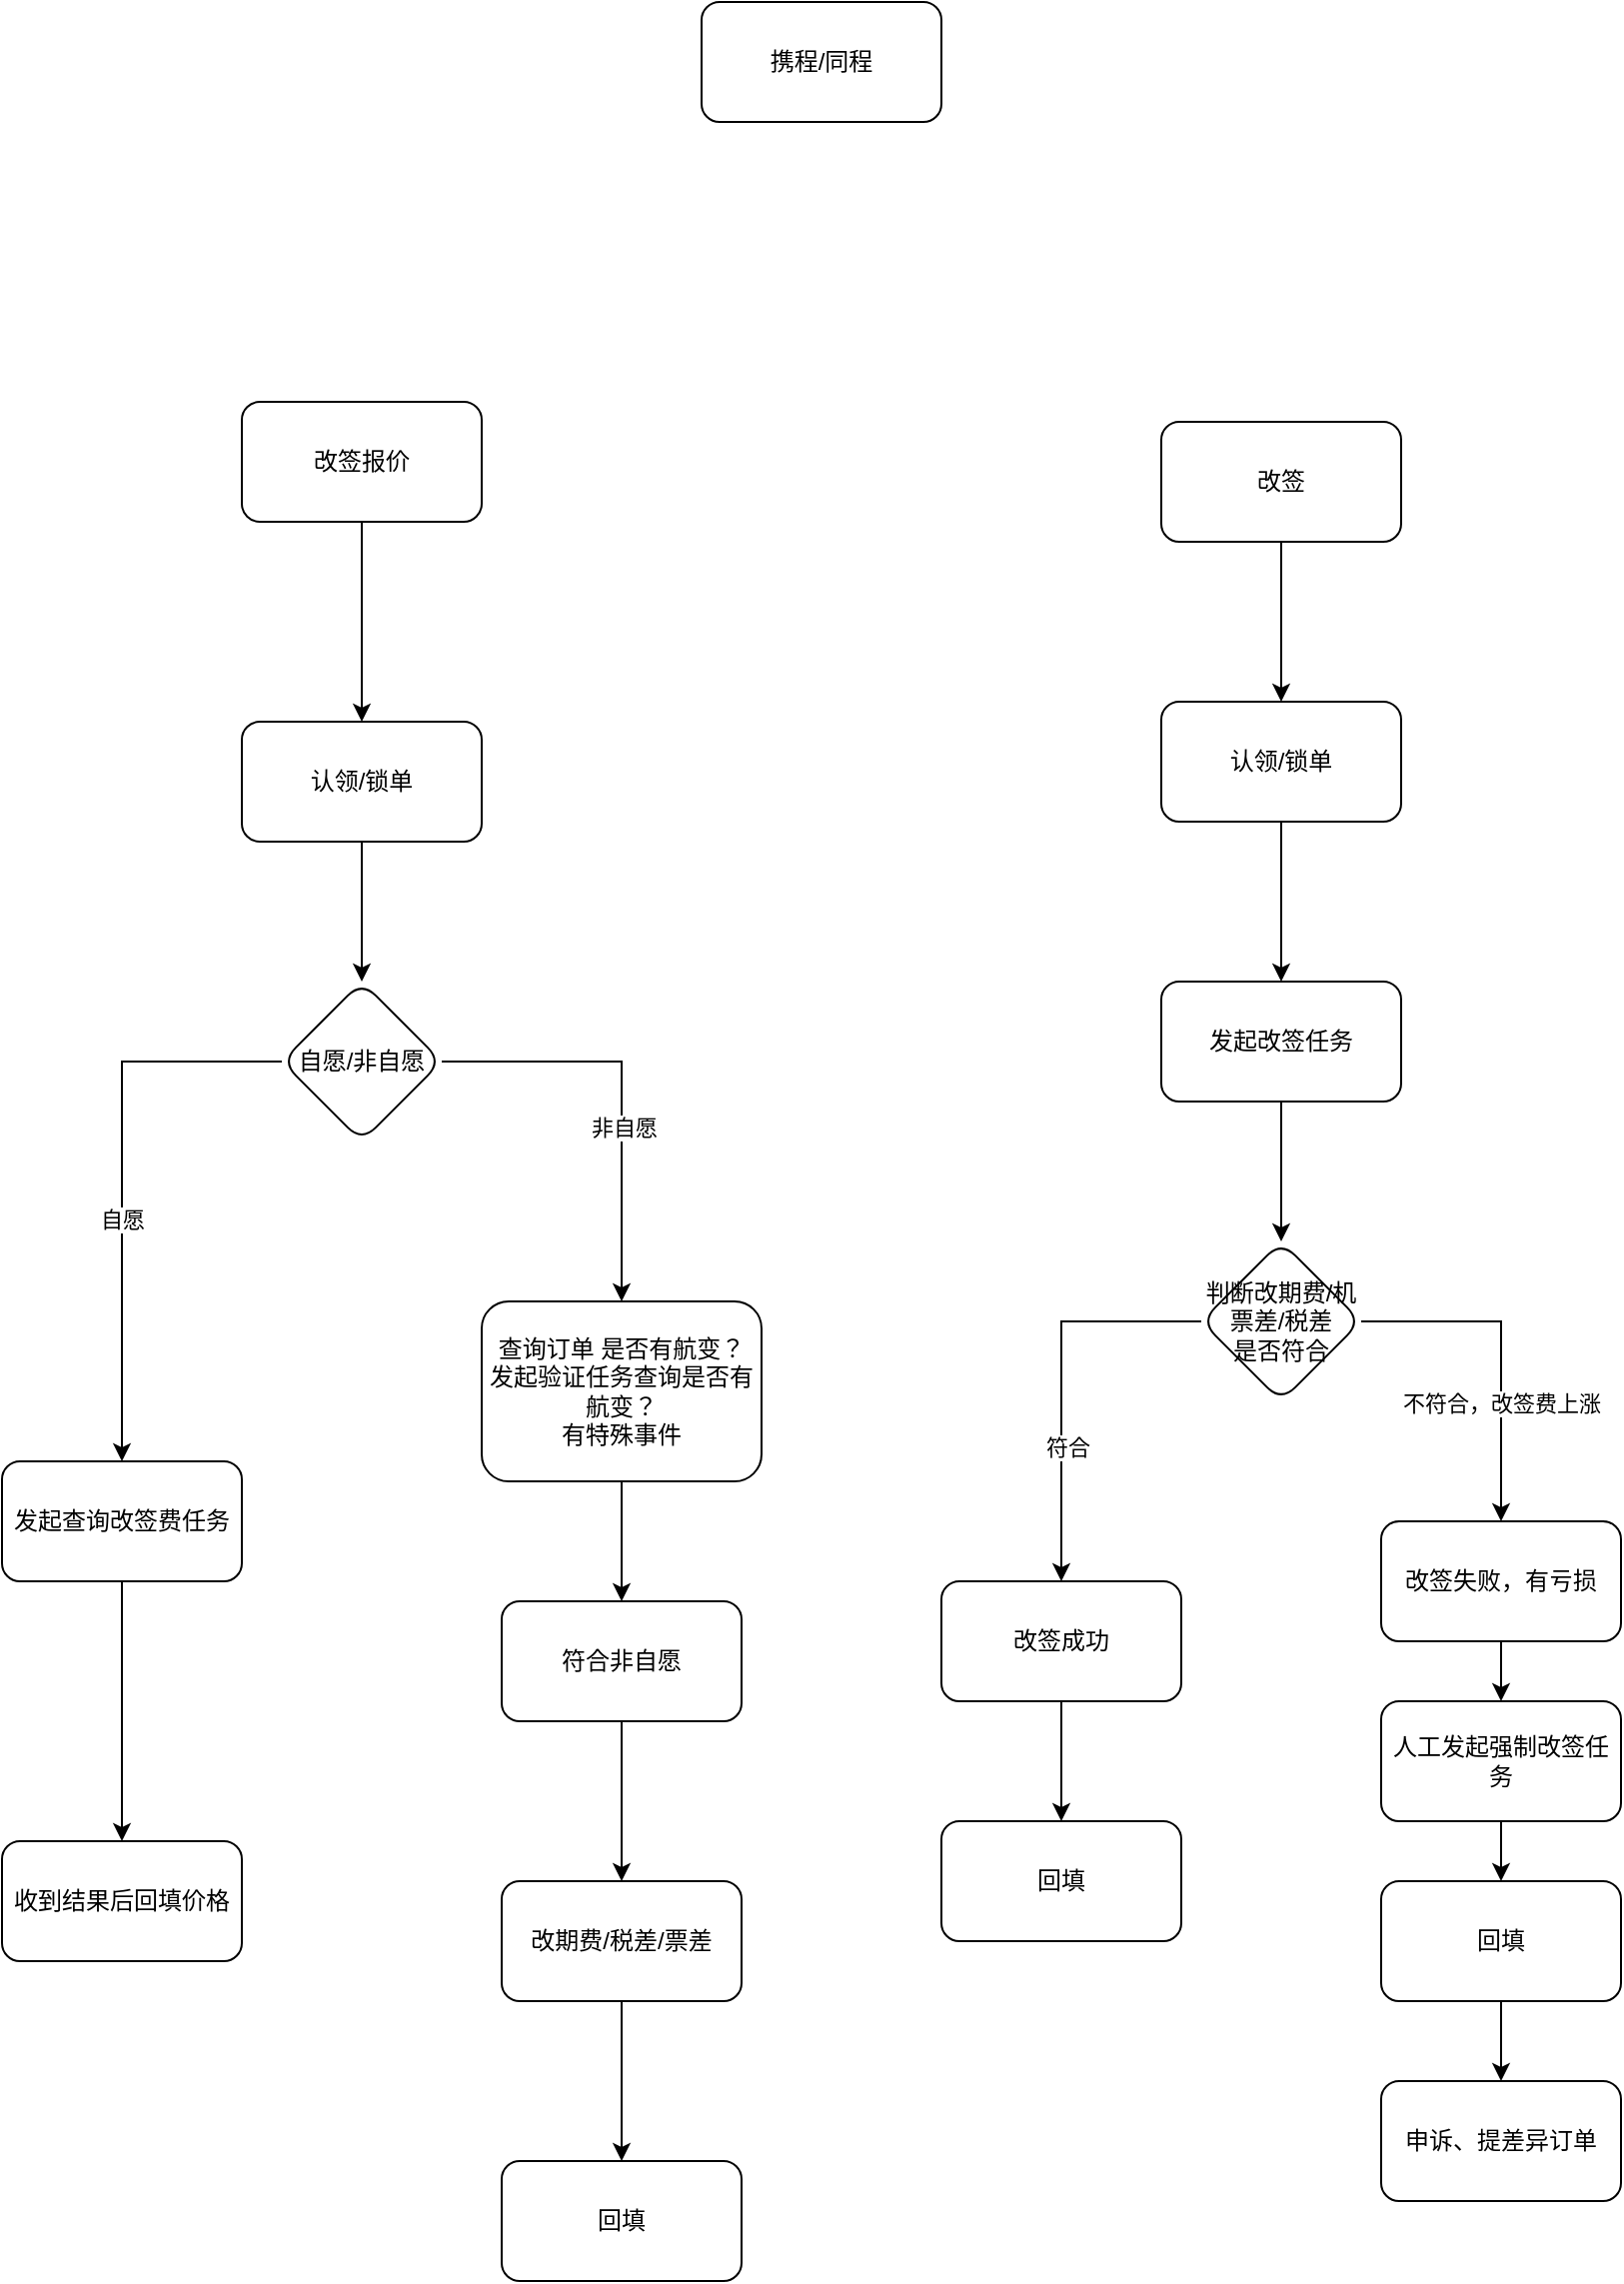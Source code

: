 <mxfile version="26.0.12">
  <diagram name="第 1 页" id="t0TMxGSGsjpH3JO_0AEy">
    <mxGraphModel dx="2253" dy="747" grid="1" gridSize="10" guides="1" tooltips="1" connect="1" arrows="1" fold="1" page="1" pageScale="1" pageWidth="827" pageHeight="1169" math="0" shadow="0">
      <root>
        <mxCell id="0" />
        <mxCell id="1" parent="0" />
        <mxCell id="R232gnSYes4nJ5WGdPtW-1" value="携程/同程" style="rounded=1;whiteSpace=wrap;html=1;" vertex="1" parent="1">
          <mxGeometry x="70" y="20" width="120" height="60" as="geometry" />
        </mxCell>
        <mxCell id="R232gnSYes4nJ5WGdPtW-10" value="" style="edgeStyle=orthogonalEdgeStyle;rounded=0;orthogonalLoop=1;jettySize=auto;html=1;" edge="1" parent="1" source="R232gnSYes4nJ5WGdPtW-2" target="R232gnSYes4nJ5WGdPtW-9">
          <mxGeometry relative="1" as="geometry" />
        </mxCell>
        <mxCell id="R232gnSYes4nJ5WGdPtW-2" value="改签" style="rounded=1;whiteSpace=wrap;html=1;" vertex="1" parent="1">
          <mxGeometry x="300" y="230" width="120" height="60" as="geometry" />
        </mxCell>
        <mxCell id="R232gnSYes4nJ5WGdPtW-20" value="" style="edgeStyle=orthogonalEdgeStyle;rounded=0;orthogonalLoop=1;jettySize=auto;html=1;" edge="1" parent="1" source="R232gnSYes4nJ5WGdPtW-3" target="R232gnSYes4nJ5WGdPtW-17">
          <mxGeometry relative="1" as="geometry" />
        </mxCell>
        <mxCell id="R232gnSYes4nJ5WGdPtW-3" value="改签报价" style="rounded=1;whiteSpace=wrap;html=1;" vertex="1" parent="1">
          <mxGeometry x="-160" y="220" width="120" height="60" as="geometry" />
        </mxCell>
        <mxCell id="R232gnSYes4nJ5WGdPtW-23" value="" style="edgeStyle=orthogonalEdgeStyle;rounded=0;orthogonalLoop=1;jettySize=auto;html=1;" edge="1" parent="1" source="R232gnSYes4nJ5WGdPtW-9" target="R232gnSYes4nJ5WGdPtW-22">
          <mxGeometry relative="1" as="geometry" />
        </mxCell>
        <mxCell id="R232gnSYes4nJ5WGdPtW-9" value="认领/锁单" style="rounded=1;whiteSpace=wrap;html=1;" vertex="1" parent="1">
          <mxGeometry x="300" y="370" width="120" height="60" as="geometry" />
        </mxCell>
        <mxCell id="R232gnSYes4nJ5WGdPtW-46" value="" style="edgeStyle=orthogonalEdgeStyle;rounded=0;orthogonalLoop=1;jettySize=auto;html=1;" edge="1" parent="1" source="R232gnSYes4nJ5WGdPtW-17" target="R232gnSYes4nJ5WGdPtW-45">
          <mxGeometry relative="1" as="geometry" />
        </mxCell>
        <mxCell id="R232gnSYes4nJ5WGdPtW-17" value="认领/锁单" style="rounded=1;whiteSpace=wrap;html=1;" vertex="1" parent="1">
          <mxGeometry x="-160" y="380" width="120" height="60" as="geometry" />
        </mxCell>
        <mxCell id="R232gnSYes4nJ5WGdPtW-27" value="" style="edgeStyle=orthogonalEdgeStyle;rounded=0;orthogonalLoop=1;jettySize=auto;html=1;" edge="1" parent="1" source="R232gnSYes4nJ5WGdPtW-22" target="R232gnSYes4nJ5WGdPtW-26">
          <mxGeometry relative="1" as="geometry" />
        </mxCell>
        <mxCell id="R232gnSYes4nJ5WGdPtW-22" value="发起改签任务" style="rounded=1;whiteSpace=wrap;html=1;" vertex="1" parent="1">
          <mxGeometry x="300" y="510" width="120" height="60" as="geometry" />
        </mxCell>
        <mxCell id="R232gnSYes4nJ5WGdPtW-29" value="" style="edgeStyle=orthogonalEdgeStyle;rounded=0;orthogonalLoop=1;jettySize=auto;html=1;" edge="1" parent="1" source="R232gnSYes4nJ5WGdPtW-26" target="R232gnSYes4nJ5WGdPtW-28">
          <mxGeometry relative="1" as="geometry" />
        </mxCell>
        <mxCell id="R232gnSYes4nJ5WGdPtW-41" value="符合" style="edgeLabel;html=1;align=center;verticalAlign=middle;resizable=0;points=[];" vertex="1" connectable="0" parent="R232gnSYes4nJ5WGdPtW-29">
          <mxGeometry x="0.329" y="3" relative="1" as="geometry">
            <mxPoint as="offset" />
          </mxGeometry>
        </mxCell>
        <mxCell id="R232gnSYes4nJ5WGdPtW-33" value="" style="edgeStyle=orthogonalEdgeStyle;rounded=0;orthogonalLoop=1;jettySize=auto;html=1;" edge="1" parent="1" source="R232gnSYes4nJ5WGdPtW-26" target="R232gnSYes4nJ5WGdPtW-32">
          <mxGeometry relative="1" as="geometry" />
        </mxCell>
        <mxCell id="R232gnSYes4nJ5WGdPtW-40" value="不符合，改签费上涨" style="edgeLabel;html=1;align=center;verticalAlign=middle;resizable=0;points=[];" vertex="1" connectable="0" parent="R232gnSYes4nJ5WGdPtW-33">
          <mxGeometry x="-0.113" y="3" relative="1" as="geometry">
            <mxPoint x="-3" y="35" as="offset" />
          </mxGeometry>
        </mxCell>
        <mxCell id="R232gnSYes4nJ5WGdPtW-26" value="判断改期费/机票差/税差&lt;div&gt;是否符合&lt;/div&gt;" style="rhombus;whiteSpace=wrap;html=1;rounded=1;" vertex="1" parent="1">
          <mxGeometry x="320" y="640" width="80" height="80" as="geometry" />
        </mxCell>
        <mxCell id="R232gnSYes4nJ5WGdPtW-31" value="" style="edgeStyle=orthogonalEdgeStyle;rounded=0;orthogonalLoop=1;jettySize=auto;html=1;" edge="1" parent="1" source="R232gnSYes4nJ5WGdPtW-28" target="R232gnSYes4nJ5WGdPtW-30">
          <mxGeometry relative="1" as="geometry" />
        </mxCell>
        <mxCell id="R232gnSYes4nJ5WGdPtW-28" value="改签成功" style="whiteSpace=wrap;html=1;rounded=1;" vertex="1" parent="1">
          <mxGeometry x="190" y="810" width="120" height="60" as="geometry" />
        </mxCell>
        <mxCell id="R232gnSYes4nJ5WGdPtW-30" value="回填" style="whiteSpace=wrap;html=1;rounded=1;" vertex="1" parent="1">
          <mxGeometry x="190" y="930" width="120" height="60" as="geometry" />
        </mxCell>
        <mxCell id="R232gnSYes4nJ5WGdPtW-35" value="" style="edgeStyle=orthogonalEdgeStyle;rounded=0;orthogonalLoop=1;jettySize=auto;html=1;" edge="1" parent="1" source="R232gnSYes4nJ5WGdPtW-32" target="R232gnSYes4nJ5WGdPtW-34">
          <mxGeometry relative="1" as="geometry" />
        </mxCell>
        <mxCell id="R232gnSYes4nJ5WGdPtW-32" value="改签失败，有亏损" style="whiteSpace=wrap;html=1;rounded=1;" vertex="1" parent="1">
          <mxGeometry x="410" y="780" width="120" height="60" as="geometry" />
        </mxCell>
        <mxCell id="R232gnSYes4nJ5WGdPtW-37" value="" style="edgeStyle=orthogonalEdgeStyle;rounded=0;orthogonalLoop=1;jettySize=auto;html=1;" edge="1" parent="1" source="R232gnSYes4nJ5WGdPtW-34" target="R232gnSYes4nJ5WGdPtW-36">
          <mxGeometry relative="1" as="geometry" />
        </mxCell>
        <mxCell id="R232gnSYes4nJ5WGdPtW-34" value="人工发起强制改签任务" style="whiteSpace=wrap;html=1;rounded=1;" vertex="1" parent="1">
          <mxGeometry x="410" y="870" width="120" height="60" as="geometry" />
        </mxCell>
        <mxCell id="R232gnSYes4nJ5WGdPtW-39" value="" style="edgeStyle=orthogonalEdgeStyle;rounded=0;orthogonalLoop=1;jettySize=auto;html=1;" edge="1" parent="1" source="R232gnSYes4nJ5WGdPtW-36" target="R232gnSYes4nJ5WGdPtW-38">
          <mxGeometry relative="1" as="geometry" />
        </mxCell>
        <mxCell id="R232gnSYes4nJ5WGdPtW-36" value="回填" style="whiteSpace=wrap;html=1;rounded=1;" vertex="1" parent="1">
          <mxGeometry x="410" y="960" width="120" height="60" as="geometry" />
        </mxCell>
        <mxCell id="R232gnSYes4nJ5WGdPtW-38" value="申诉、提差异订单" style="whiteSpace=wrap;html=1;rounded=1;" vertex="1" parent="1">
          <mxGeometry x="410" y="1060" width="120" height="60" as="geometry" />
        </mxCell>
        <mxCell id="R232gnSYes4nJ5WGdPtW-42" value="" style="edgeStyle=orthogonalEdgeStyle;rounded=0;orthogonalLoop=1;jettySize=auto;html=1;" edge="1" parent="1" source="R232gnSYes4nJ5WGdPtW-43" target="R232gnSYes4nJ5WGdPtW-44">
          <mxGeometry relative="1" as="geometry" />
        </mxCell>
        <mxCell id="R232gnSYes4nJ5WGdPtW-43" value="发起查询改签费任务" style="rounded=1;whiteSpace=wrap;html=1;" vertex="1" parent="1">
          <mxGeometry x="-280" y="750" width="120" height="60" as="geometry" />
        </mxCell>
        <mxCell id="R232gnSYes4nJ5WGdPtW-44" value="收到结果后回填价格" style="rounded=1;whiteSpace=wrap;html=1;" vertex="1" parent="1">
          <mxGeometry x="-280" y="940" width="120" height="60" as="geometry" />
        </mxCell>
        <mxCell id="R232gnSYes4nJ5WGdPtW-47" style="edgeStyle=orthogonalEdgeStyle;rounded=0;orthogonalLoop=1;jettySize=auto;html=1;" edge="1" parent="1" source="R232gnSYes4nJ5WGdPtW-45" target="R232gnSYes4nJ5WGdPtW-43">
          <mxGeometry relative="1" as="geometry" />
        </mxCell>
        <mxCell id="R232gnSYes4nJ5WGdPtW-57" value="自愿" style="edgeLabel;html=1;align=center;verticalAlign=middle;resizable=0;points=[];" vertex="1" connectable="0" parent="R232gnSYes4nJ5WGdPtW-47">
          <mxGeometry x="0.136" relative="1" as="geometry">
            <mxPoint as="offset" />
          </mxGeometry>
        </mxCell>
        <mxCell id="R232gnSYes4nJ5WGdPtW-49" value="" style="edgeStyle=orthogonalEdgeStyle;rounded=0;orthogonalLoop=1;jettySize=auto;html=1;" edge="1" parent="1" source="R232gnSYes4nJ5WGdPtW-45" target="R232gnSYes4nJ5WGdPtW-48">
          <mxGeometry relative="1" as="geometry" />
        </mxCell>
        <mxCell id="R232gnSYes4nJ5WGdPtW-50" value="非自愿" style="edgeLabel;html=1;align=center;verticalAlign=middle;resizable=0;points=[];" vertex="1" connectable="0" parent="R232gnSYes4nJ5WGdPtW-49">
          <mxGeometry x="0.17" y="1" relative="1" as="geometry">
            <mxPoint as="offset" />
          </mxGeometry>
        </mxCell>
        <mxCell id="R232gnSYes4nJ5WGdPtW-45" value="自愿/非自愿" style="rhombus;whiteSpace=wrap;html=1;rounded=1;" vertex="1" parent="1">
          <mxGeometry x="-140" y="510" width="80" height="80" as="geometry" />
        </mxCell>
        <mxCell id="R232gnSYes4nJ5WGdPtW-52" value="" style="edgeStyle=orthogonalEdgeStyle;rounded=0;orthogonalLoop=1;jettySize=auto;html=1;" edge="1" parent="1" source="R232gnSYes4nJ5WGdPtW-48" target="R232gnSYes4nJ5WGdPtW-51">
          <mxGeometry relative="1" as="geometry" />
        </mxCell>
        <mxCell id="R232gnSYes4nJ5WGdPtW-48" value="查询订单 是否有航变？&lt;div&gt;发起验证任务查询是否有航变？&lt;/div&gt;&lt;div&gt;有特殊事件&lt;/div&gt;" style="whiteSpace=wrap;html=1;rounded=1;" vertex="1" parent="1">
          <mxGeometry x="-40" y="670" width="140" height="90" as="geometry" />
        </mxCell>
        <mxCell id="R232gnSYes4nJ5WGdPtW-54" value="" style="edgeStyle=orthogonalEdgeStyle;rounded=0;orthogonalLoop=1;jettySize=auto;html=1;" edge="1" parent="1" source="R232gnSYes4nJ5WGdPtW-51" target="R232gnSYes4nJ5WGdPtW-53">
          <mxGeometry relative="1" as="geometry" />
        </mxCell>
        <mxCell id="R232gnSYes4nJ5WGdPtW-51" value="符合非自愿" style="whiteSpace=wrap;html=1;rounded=1;" vertex="1" parent="1">
          <mxGeometry x="-30" y="820" width="120" height="60" as="geometry" />
        </mxCell>
        <mxCell id="R232gnSYes4nJ5WGdPtW-56" value="" style="edgeStyle=orthogonalEdgeStyle;rounded=0;orthogonalLoop=1;jettySize=auto;html=1;" edge="1" parent="1" source="R232gnSYes4nJ5WGdPtW-53" target="R232gnSYes4nJ5WGdPtW-55">
          <mxGeometry relative="1" as="geometry" />
        </mxCell>
        <mxCell id="R232gnSYes4nJ5WGdPtW-53" value="改期费/税差/票差" style="whiteSpace=wrap;html=1;rounded=1;" vertex="1" parent="1">
          <mxGeometry x="-30" y="960" width="120" height="60" as="geometry" />
        </mxCell>
        <mxCell id="R232gnSYes4nJ5WGdPtW-55" value="回填" style="whiteSpace=wrap;html=1;rounded=1;" vertex="1" parent="1">
          <mxGeometry x="-30" y="1100" width="120" height="60" as="geometry" />
        </mxCell>
      </root>
    </mxGraphModel>
  </diagram>
</mxfile>
